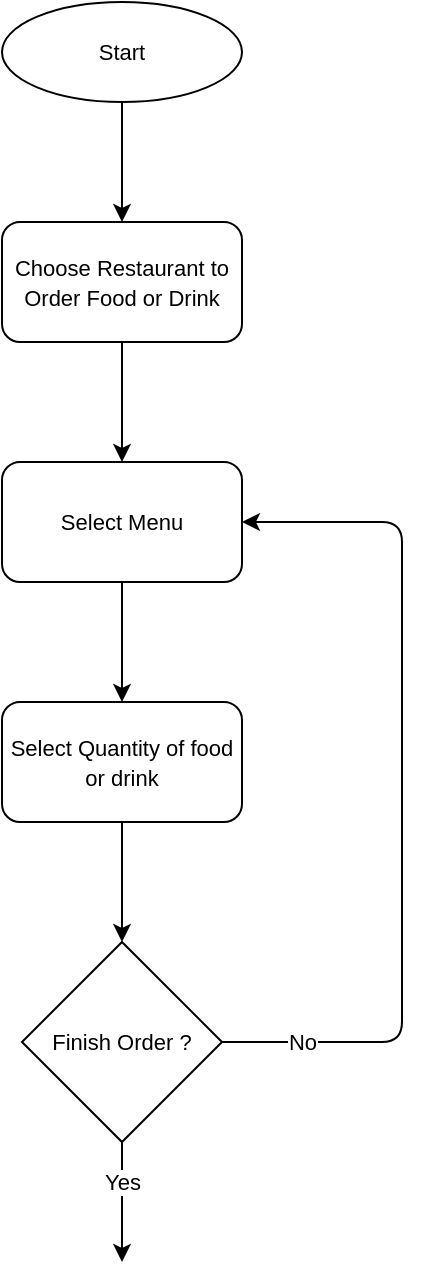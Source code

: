 <mxfile>
    <diagram id="04bCHpwklenMnlwjYuSA" name="Page-1">
        <mxGraphModel dx="1051" dy="478" grid="1" gridSize="10" guides="1" tooltips="1" connect="1" arrows="1" fold="1" page="1" pageScale="1" pageWidth="850" pageHeight="1100" math="0" shadow="0">
            <root>
                <mxCell id="0"/>
                <mxCell id="1" parent="0"/>
                <mxCell id="2" style="edgeStyle=none;html=1;exitX=0.5;exitY=1;exitDx=0;exitDy=0;entryX=0.5;entryY=0;entryDx=0;entryDy=0;" edge="1" parent="1" source="3" target="5">
                    <mxGeometry relative="1" as="geometry"/>
                </mxCell>
                <mxCell id="3" value="&lt;font style=&quot;font-size: 11px&quot;&gt;Start&lt;/font&gt;" style="ellipse;whiteSpace=wrap;html=1;" vertex="1" parent="1">
                    <mxGeometry x="180" y="30" width="120" height="50" as="geometry"/>
                </mxCell>
                <mxCell id="4" style="edgeStyle=none;html=1;exitX=0.5;exitY=1;exitDx=0;exitDy=0;fontSize=11;" edge="1" parent="1" source="5" target="7">
                    <mxGeometry relative="1" as="geometry"/>
                </mxCell>
                <mxCell id="5" value="&lt;font style=&quot;font-size: 11px&quot;&gt;Choose Restaurant to Order Food or Drink&lt;/font&gt;" style="rounded=1;whiteSpace=wrap;html=1;" vertex="1" parent="1">
                    <mxGeometry x="180" y="140" width="120" height="60" as="geometry"/>
                </mxCell>
                <mxCell id="6" style="edgeStyle=none;html=1;exitX=0.5;exitY=1;exitDx=0;exitDy=0;fontSize=11;" edge="1" parent="1" source="7" target="9">
                    <mxGeometry relative="1" as="geometry"/>
                </mxCell>
                <mxCell id="7" value="&lt;font style=&quot;font-size: 11px&quot;&gt;Select Menu&lt;/font&gt;" style="rounded=1;whiteSpace=wrap;html=1;" vertex="1" parent="1">
                    <mxGeometry x="180" y="260" width="120" height="60" as="geometry"/>
                </mxCell>
                <mxCell id="8" style="edgeStyle=none;html=1;exitX=0.5;exitY=1;exitDx=0;exitDy=0;entryX=0.5;entryY=0;entryDx=0;entryDy=0;fontSize=11;" edge="1" parent="1" source="9" target="14">
                    <mxGeometry relative="1" as="geometry"/>
                </mxCell>
                <mxCell id="9" value="&lt;font style=&quot;font-size: 11px&quot;&gt;Select Quantity of food or drink&lt;/font&gt;" style="rounded=1;whiteSpace=wrap;html=1;" vertex="1" parent="1">
                    <mxGeometry x="180" y="380" width="120" height="60" as="geometry"/>
                </mxCell>
                <mxCell id="10" style="edgeStyle=none;html=1;exitX=1;exitY=0.5;exitDx=0;exitDy=0;entryX=1;entryY=0.5;entryDx=0;entryDy=0;fontSize=11;" edge="1" parent="1" source="14" target="7">
                    <mxGeometry relative="1" as="geometry">
                        <Array as="points">
                            <mxPoint x="380" y="550"/>
                            <mxPoint x="380" y="290"/>
                        </Array>
                    </mxGeometry>
                </mxCell>
                <mxCell id="11" value="No" style="edgeLabel;html=1;align=center;verticalAlign=middle;resizable=0;points=[];fontSize=11;" vertex="1" connectable="0" parent="10">
                    <mxGeometry x="-0.093" y="4" relative="1" as="geometry">
                        <mxPoint x="-46" y="105" as="offset"/>
                    </mxGeometry>
                </mxCell>
                <mxCell id="12" style="edgeStyle=none;html=1;exitX=0.5;exitY=1;exitDx=0;exitDy=0;entryX=0.5;entryY=0;entryDx=0;entryDy=0;fontSize=11;" edge="1" parent="1" source="14">
                    <mxGeometry relative="1" as="geometry">
                        <mxPoint x="240" y="660" as="targetPoint"/>
                    </mxGeometry>
                </mxCell>
                <mxCell id="13" value="Yes" style="edgeLabel;html=1;align=center;verticalAlign=middle;resizable=0;points=[];fontSize=11;" vertex="1" connectable="0" parent="12">
                    <mxGeometry x="-0.38" y="1" relative="1" as="geometry">
                        <mxPoint x="-1" y="1" as="offset"/>
                    </mxGeometry>
                </mxCell>
                <mxCell id="14" value="Finish Order ?" style="rhombus;whiteSpace=wrap;html=1;fontSize=11;" vertex="1" parent="1">
                    <mxGeometry x="190" y="500" width="100" height="100" as="geometry"/>
                </mxCell>
            </root>
        </mxGraphModel>
    </diagram>
</mxfile>
